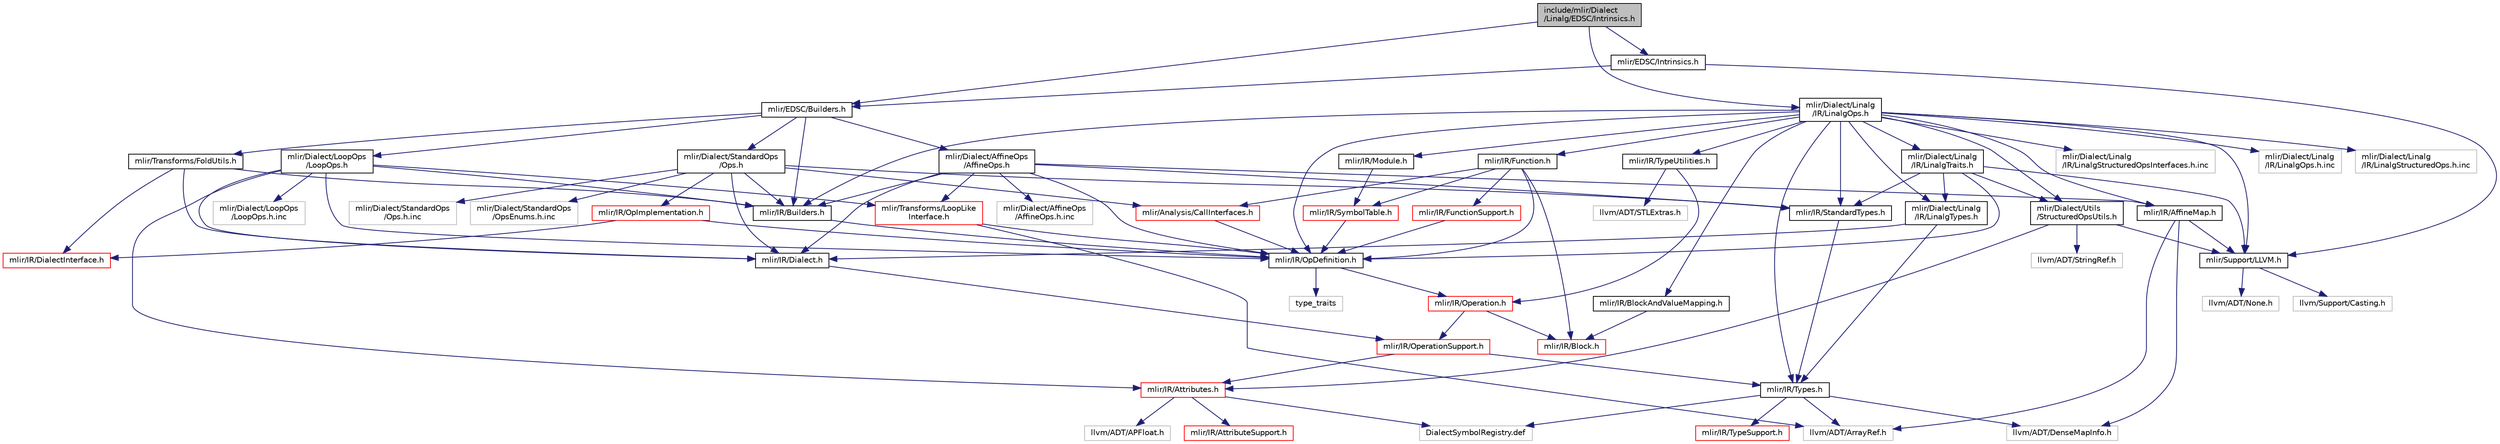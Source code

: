 digraph "include/mlir/Dialect/Linalg/EDSC/Intrinsics.h"
{
  bgcolor="transparent";
  edge [fontname="Helvetica",fontsize="10",labelfontname="Helvetica",labelfontsize="10"];
  node [fontname="Helvetica",fontsize="10",shape=record];
  Node0 [label="include/mlir/Dialect\l/Linalg/EDSC/Intrinsics.h",height=0.2,width=0.4,color="black", fillcolor="grey75", style="filled", fontcolor="black"];
  Node0 -> Node1 [color="midnightblue",fontsize="10",style="solid",fontname="Helvetica"];
  Node1 [label="mlir/Dialect/Linalg\l/IR/LinalgOps.h",height=0.2,width=0.4,color="black",URL="$LinalgOps_8h.html"];
  Node1 -> Node2 [color="midnightblue",fontsize="10",style="solid",fontname="Helvetica"];
  Node2 [label="mlir/Dialect/Linalg\l/IR/LinalgTraits.h",height=0.2,width=0.4,color="black",URL="$LinalgTraits_8h.html"];
  Node2 -> Node3 [color="midnightblue",fontsize="10",style="solid",fontname="Helvetica"];
  Node3 [label="mlir/Dialect/Linalg\l/IR/LinalgTypes.h",height=0.2,width=0.4,color="black",URL="$LinalgTypes_8h.html"];
  Node3 -> Node4 [color="midnightblue",fontsize="10",style="solid",fontname="Helvetica"];
  Node4 [label="mlir/IR/Dialect.h",height=0.2,width=0.4,color="black",URL="$IR_2Dialect_8h.html"];
  Node4 -> Node5 [color="midnightblue",fontsize="10",style="solid",fontname="Helvetica"];
  Node5 [label="mlir/IR/OperationSupport.h",height=0.2,width=0.4,color="red",URL="$OperationSupport_8h.html"];
  Node5 -> Node6 [color="midnightblue",fontsize="10",style="solid",fontname="Helvetica"];
  Node6 [label="mlir/IR/Attributes.h",height=0.2,width=0.4,color="red",URL="$Attributes_8h.html"];
  Node6 -> Node7 [color="midnightblue",fontsize="10",style="solid",fontname="Helvetica"];
  Node7 [label="mlir/IR/AttributeSupport.h",height=0.2,width=0.4,color="red",URL="$AttributeSupport_8h.html"];
  Node6 -> Node24 [color="midnightblue",fontsize="10",style="solid",fontname="Helvetica"];
  Node24 [label="llvm/ADT/APFloat.h",height=0.2,width=0.4,color="grey75"];
  Node6 -> Node26 [color="midnightblue",fontsize="10",style="solid",fontname="Helvetica"];
  Node26 [label="DialectSymbolRegistry.def",height=0.2,width=0.4,color="grey75"];
  Node5 -> Node31 [color="midnightblue",fontsize="10",style="solid",fontname="Helvetica"];
  Node31 [label="mlir/IR/Types.h",height=0.2,width=0.4,color="black",URL="$Types_8h.html"];
  Node31 -> Node32 [color="midnightblue",fontsize="10",style="solid",fontname="Helvetica"];
  Node32 [label="mlir/IR/TypeSupport.h",height=0.2,width=0.4,color="red",URL="$TypeSupport_8h.html"];
  Node31 -> Node33 [color="midnightblue",fontsize="10",style="solid",fontname="Helvetica"];
  Node33 [label="llvm/ADT/ArrayRef.h",height=0.2,width=0.4,color="grey75"];
  Node31 -> Node28 [color="midnightblue",fontsize="10",style="solid",fontname="Helvetica"];
  Node28 [label="llvm/ADT/DenseMapInfo.h",height=0.2,width=0.4,color="grey75"];
  Node31 -> Node26 [color="midnightblue",fontsize="10",style="solid",fontname="Helvetica"];
  Node3 -> Node31 [color="midnightblue",fontsize="10",style="solid",fontname="Helvetica"];
  Node2 -> Node39 [color="midnightblue",fontsize="10",style="solid",fontname="Helvetica"];
  Node39 [label="mlir/Dialect/Utils\l/StructuredOpsUtils.h",height=0.2,width=0.4,color="black",URL="$StructuredOpsUtils_8h.html"];
  Node39 -> Node6 [color="midnightblue",fontsize="10",style="solid",fontname="Helvetica"];
  Node39 -> Node9 [color="midnightblue",fontsize="10",style="solid",fontname="Helvetica"];
  Node9 [label="mlir/Support/LLVM.h",height=0.2,width=0.4,color="black",URL="$LLVM_8h.html"];
  Node9 -> Node10 [color="midnightblue",fontsize="10",style="solid",fontname="Helvetica"];
  Node10 [label="llvm/ADT/None.h",height=0.2,width=0.4,color="grey75"];
  Node9 -> Node11 [color="midnightblue",fontsize="10",style="solid",fontname="Helvetica"];
  Node11 [label="llvm/Support/Casting.h",height=0.2,width=0.4,color="grey75"];
  Node39 -> Node29 [color="midnightblue",fontsize="10",style="solid",fontname="Helvetica"];
  Node29 [label="llvm/ADT/StringRef.h",height=0.2,width=0.4,color="grey75"];
  Node2 -> Node40 [color="midnightblue",fontsize="10",style="solid",fontname="Helvetica"];
  Node40 [label="mlir/IR/OpDefinition.h",height=0.2,width=0.4,color="black",URL="$OpDefinition_8h.html"];
  Node40 -> Node41 [color="midnightblue",fontsize="10",style="solid",fontname="Helvetica"];
  Node41 [label="mlir/IR/Operation.h",height=0.2,width=0.4,color="red",URL="$Operation_8h.html"];
  Node41 -> Node42 [color="midnightblue",fontsize="10",style="solid",fontname="Helvetica"];
  Node42 [label="mlir/IR/Block.h",height=0.2,width=0.4,color="red",URL="$Block_8h.html"];
  Node41 -> Node5 [color="midnightblue",fontsize="10",style="solid",fontname="Helvetica"];
  Node40 -> Node50 [color="midnightblue",fontsize="10",style="solid",fontname="Helvetica"];
  Node50 [label="type_traits",height=0.2,width=0.4,color="grey75"];
  Node2 -> Node51 [color="midnightblue",fontsize="10",style="solid",fontname="Helvetica"];
  Node51 [label="mlir/IR/StandardTypes.h",height=0.2,width=0.4,color="black",URL="$StandardTypes_8h.html"];
  Node51 -> Node31 [color="midnightblue",fontsize="10",style="solid",fontname="Helvetica"];
  Node2 -> Node9 [color="midnightblue",fontsize="10",style="solid",fontname="Helvetica"];
  Node1 -> Node3 [color="midnightblue",fontsize="10",style="solid",fontname="Helvetica"];
  Node1 -> Node39 [color="midnightblue",fontsize="10",style="solid",fontname="Helvetica"];
  Node1 -> Node52 [color="midnightblue",fontsize="10",style="solid",fontname="Helvetica"];
  Node52 [label="mlir/IR/AffineMap.h",height=0.2,width=0.4,color="black",URL="$AffineMap_8h.html"];
  Node52 -> Node9 [color="midnightblue",fontsize="10",style="solid",fontname="Helvetica"];
  Node52 -> Node33 [color="midnightblue",fontsize="10",style="solid",fontname="Helvetica"];
  Node52 -> Node28 [color="midnightblue",fontsize="10",style="solid",fontname="Helvetica"];
  Node1 -> Node53 [color="midnightblue",fontsize="10",style="solid",fontname="Helvetica"];
  Node53 [label="mlir/IR/BlockAndValueMapping.h",height=0.2,width=0.4,color="black",URL="$BlockAndValueMapping_8h.html"];
  Node53 -> Node42 [color="midnightblue",fontsize="10",style="solid",fontname="Helvetica"];
  Node1 -> Node54 [color="midnightblue",fontsize="10",style="solid",fontname="Helvetica"];
  Node54 [label="mlir/IR/Builders.h",height=0.2,width=0.4,color="black",URL="$IR_2Builders_8h.html"];
  Node54 -> Node40 [color="midnightblue",fontsize="10",style="solid",fontname="Helvetica"];
  Node1 -> Node55 [color="midnightblue",fontsize="10",style="solid",fontname="Helvetica"];
  Node55 [label="mlir/IR/Function.h",height=0.2,width=0.4,color="black",URL="$Function_8h.html"];
  Node55 -> Node56 [color="midnightblue",fontsize="10",style="solid",fontname="Helvetica"];
  Node56 [label="mlir/Analysis/CallInterfaces.h",height=0.2,width=0.4,color="red",URL="$CallInterfaces_8h.html"];
  Node56 -> Node40 [color="midnightblue",fontsize="10",style="solid",fontname="Helvetica"];
  Node55 -> Node42 [color="midnightblue",fontsize="10",style="solid",fontname="Helvetica"];
  Node55 -> Node58 [color="midnightblue",fontsize="10",style="solid",fontname="Helvetica"];
  Node58 [label="mlir/IR/FunctionSupport.h",height=0.2,width=0.4,color="red",URL="$FunctionSupport_8h.html"];
  Node58 -> Node40 [color="midnightblue",fontsize="10",style="solid",fontname="Helvetica"];
  Node55 -> Node40 [color="midnightblue",fontsize="10",style="solid",fontname="Helvetica"];
  Node55 -> Node60 [color="midnightblue",fontsize="10",style="solid",fontname="Helvetica"];
  Node60 [label="mlir/IR/SymbolTable.h",height=0.2,width=0.4,color="red",URL="$SymbolTable_8h.html"];
  Node60 -> Node40 [color="midnightblue",fontsize="10",style="solid",fontname="Helvetica"];
  Node1 -> Node62 [color="midnightblue",fontsize="10",style="solid",fontname="Helvetica"];
  Node62 [label="mlir/IR/Module.h",height=0.2,width=0.4,color="black",URL="$Module_8h.html"];
  Node62 -> Node60 [color="midnightblue",fontsize="10",style="solid",fontname="Helvetica"];
  Node1 -> Node40 [color="midnightblue",fontsize="10",style="solid",fontname="Helvetica"];
  Node1 -> Node51 [color="midnightblue",fontsize="10",style="solid",fontname="Helvetica"];
  Node1 -> Node63 [color="midnightblue",fontsize="10",style="solid",fontname="Helvetica"];
  Node63 [label="mlir/IR/TypeUtilities.h",height=0.2,width=0.4,color="black",URL="$TypeUtilities_8h.html"];
  Node63 -> Node41 [color="midnightblue",fontsize="10",style="solid",fontname="Helvetica"];
  Node63 -> Node18 [color="midnightblue",fontsize="10",style="solid",fontname="Helvetica"];
  Node18 [label="llvm/ADT/STLExtras.h",height=0.2,width=0.4,color="grey75"];
  Node1 -> Node31 [color="midnightblue",fontsize="10",style="solid",fontname="Helvetica"];
  Node1 -> Node9 [color="midnightblue",fontsize="10",style="solid",fontname="Helvetica"];
  Node1 -> Node64 [color="midnightblue",fontsize="10",style="solid",fontname="Helvetica"];
  Node64 [label="mlir/Dialect/Linalg\l/IR/LinalgStructuredOpsInterfaces.h.inc",height=0.2,width=0.4,color="grey75"];
  Node1 -> Node65 [color="midnightblue",fontsize="10",style="solid",fontname="Helvetica"];
  Node65 [label="mlir/Dialect/Linalg\l/IR/LinalgOps.h.inc",height=0.2,width=0.4,color="grey75"];
  Node1 -> Node66 [color="midnightblue",fontsize="10",style="solid",fontname="Helvetica"];
  Node66 [label="mlir/Dialect/Linalg\l/IR/LinalgStructuredOps.h.inc",height=0.2,width=0.4,color="grey75"];
  Node0 -> Node67 [color="midnightblue",fontsize="10",style="solid",fontname="Helvetica"];
  Node67 [label="mlir/EDSC/Builders.h",height=0.2,width=0.4,color="black",URL="$EDSC_2Builders_8h.html"];
  Node67 -> Node68 [color="midnightblue",fontsize="10",style="solid",fontname="Helvetica"];
  Node68 [label="mlir/Dialect/AffineOps\l/AffineOps.h",height=0.2,width=0.4,color="black",URL="$AffineOps_8h.html"];
  Node68 -> Node52 [color="midnightblue",fontsize="10",style="solid",fontname="Helvetica"];
  Node68 -> Node54 [color="midnightblue",fontsize="10",style="solid",fontname="Helvetica"];
  Node68 -> Node4 [color="midnightblue",fontsize="10",style="solid",fontname="Helvetica"];
  Node68 -> Node40 [color="midnightblue",fontsize="10",style="solid",fontname="Helvetica"];
  Node68 -> Node51 [color="midnightblue",fontsize="10",style="solid",fontname="Helvetica"];
  Node68 -> Node69 [color="midnightblue",fontsize="10",style="solid",fontname="Helvetica"];
  Node69 [label="mlir/Transforms/LoopLike\lInterface.h",height=0.2,width=0.4,color="red",URL="$LoopLikeInterface_8h.html"];
  Node69 -> Node40 [color="midnightblue",fontsize="10",style="solid",fontname="Helvetica"];
  Node69 -> Node33 [color="midnightblue",fontsize="10",style="solid",fontname="Helvetica"];
  Node68 -> Node71 [color="midnightblue",fontsize="10",style="solid",fontname="Helvetica"];
  Node71 [label="mlir/Dialect/AffineOps\l/AffineOps.h.inc",height=0.2,width=0.4,color="grey75"];
  Node67 -> Node72 [color="midnightblue",fontsize="10",style="solid",fontname="Helvetica"];
  Node72 [label="mlir/Dialect/LoopOps\l/LoopOps.h",height=0.2,width=0.4,color="black",URL="$LoopOps_8h.html"];
  Node72 -> Node6 [color="midnightblue",fontsize="10",style="solid",fontname="Helvetica"];
  Node72 -> Node54 [color="midnightblue",fontsize="10",style="solid",fontname="Helvetica"];
  Node72 -> Node4 [color="midnightblue",fontsize="10",style="solid",fontname="Helvetica"];
  Node72 -> Node40 [color="midnightblue",fontsize="10",style="solid",fontname="Helvetica"];
  Node72 -> Node69 [color="midnightblue",fontsize="10",style="solid",fontname="Helvetica"];
  Node72 -> Node73 [color="midnightblue",fontsize="10",style="solid",fontname="Helvetica"];
  Node73 [label="mlir/Dialect/LoopOps\l/LoopOps.h.inc",height=0.2,width=0.4,color="grey75"];
  Node67 -> Node74 [color="midnightblue",fontsize="10",style="solid",fontname="Helvetica"];
  Node74 [label="mlir/Dialect/StandardOps\l/Ops.h",height=0.2,width=0.4,color="black",URL="$Ops_8h.html"];
  Node74 -> Node56 [color="midnightblue",fontsize="10",style="solid",fontname="Helvetica"];
  Node74 -> Node54 [color="midnightblue",fontsize="10",style="solid",fontname="Helvetica"];
  Node74 -> Node4 [color="midnightblue",fontsize="10",style="solid",fontname="Helvetica"];
  Node74 -> Node75 [color="midnightblue",fontsize="10",style="solid",fontname="Helvetica"];
  Node75 [label="mlir/IR/OpImplementation.h",height=0.2,width=0.4,color="red",URL="$OpImplementation_8h.html"];
  Node75 -> Node76 [color="midnightblue",fontsize="10",style="solid",fontname="Helvetica"];
  Node76 [label="mlir/IR/DialectInterface.h",height=0.2,width=0.4,color="red",URL="$DialectInterface_8h.html"];
  Node75 -> Node40 [color="midnightblue",fontsize="10",style="solid",fontname="Helvetica"];
  Node74 -> Node51 [color="midnightblue",fontsize="10",style="solid",fontname="Helvetica"];
  Node74 -> Node80 [color="midnightblue",fontsize="10",style="solid",fontname="Helvetica"];
  Node80 [label="mlir/Dialect/StandardOps\l/OpsEnums.h.inc",height=0.2,width=0.4,color="grey75"];
  Node74 -> Node81 [color="midnightblue",fontsize="10",style="solid",fontname="Helvetica"];
  Node81 [label="mlir/Dialect/StandardOps\l/Ops.h.inc",height=0.2,width=0.4,color="grey75"];
  Node67 -> Node54 [color="midnightblue",fontsize="10",style="solid",fontname="Helvetica"];
  Node67 -> Node82 [color="midnightblue",fontsize="10",style="solid",fontname="Helvetica"];
  Node82 [label="mlir/Transforms/FoldUtils.h",height=0.2,width=0.4,color="black",URL="$FoldUtils_8h.html"];
  Node82 -> Node54 [color="midnightblue",fontsize="10",style="solid",fontname="Helvetica"];
  Node82 -> Node4 [color="midnightblue",fontsize="10",style="solid",fontname="Helvetica"];
  Node82 -> Node76 [color="midnightblue",fontsize="10",style="solid",fontname="Helvetica"];
  Node0 -> Node83 [color="midnightblue",fontsize="10",style="solid",fontname="Helvetica"];
  Node83 [label="mlir/EDSC/Intrinsics.h",height=0.2,width=0.4,color="black",URL="$EDSC_2Intrinsics_8h.html"];
  Node83 -> Node67 [color="midnightblue",fontsize="10",style="solid",fontname="Helvetica"];
  Node83 -> Node9 [color="midnightblue",fontsize="10",style="solid",fontname="Helvetica"];
}
